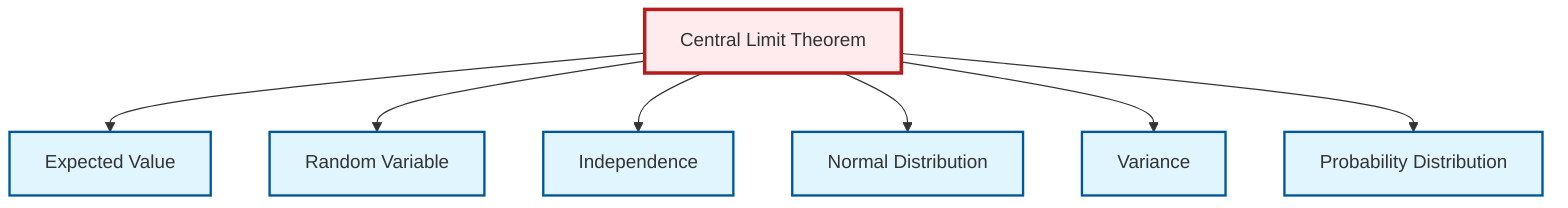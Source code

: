 graph TD
    classDef definition fill:#e1f5fe,stroke:#01579b,stroke-width:2px
    classDef theorem fill:#f3e5f5,stroke:#4a148c,stroke-width:2px
    classDef axiom fill:#fff3e0,stroke:#e65100,stroke-width:2px
    classDef example fill:#e8f5e9,stroke:#1b5e20,stroke-width:2px
    classDef current fill:#ffebee,stroke:#b71c1c,stroke-width:3px
    def-normal-distribution["Normal Distribution"]:::definition
    def-random-variable["Random Variable"]:::definition
    def-variance["Variance"]:::definition
    def-expectation["Expected Value"]:::definition
    thm-central-limit["Central Limit Theorem"]:::theorem
    def-probability-distribution["Probability Distribution"]:::definition
    def-independence["Independence"]:::definition
    thm-central-limit --> def-expectation
    thm-central-limit --> def-random-variable
    thm-central-limit --> def-independence
    thm-central-limit --> def-normal-distribution
    thm-central-limit --> def-variance
    thm-central-limit --> def-probability-distribution
    class thm-central-limit current